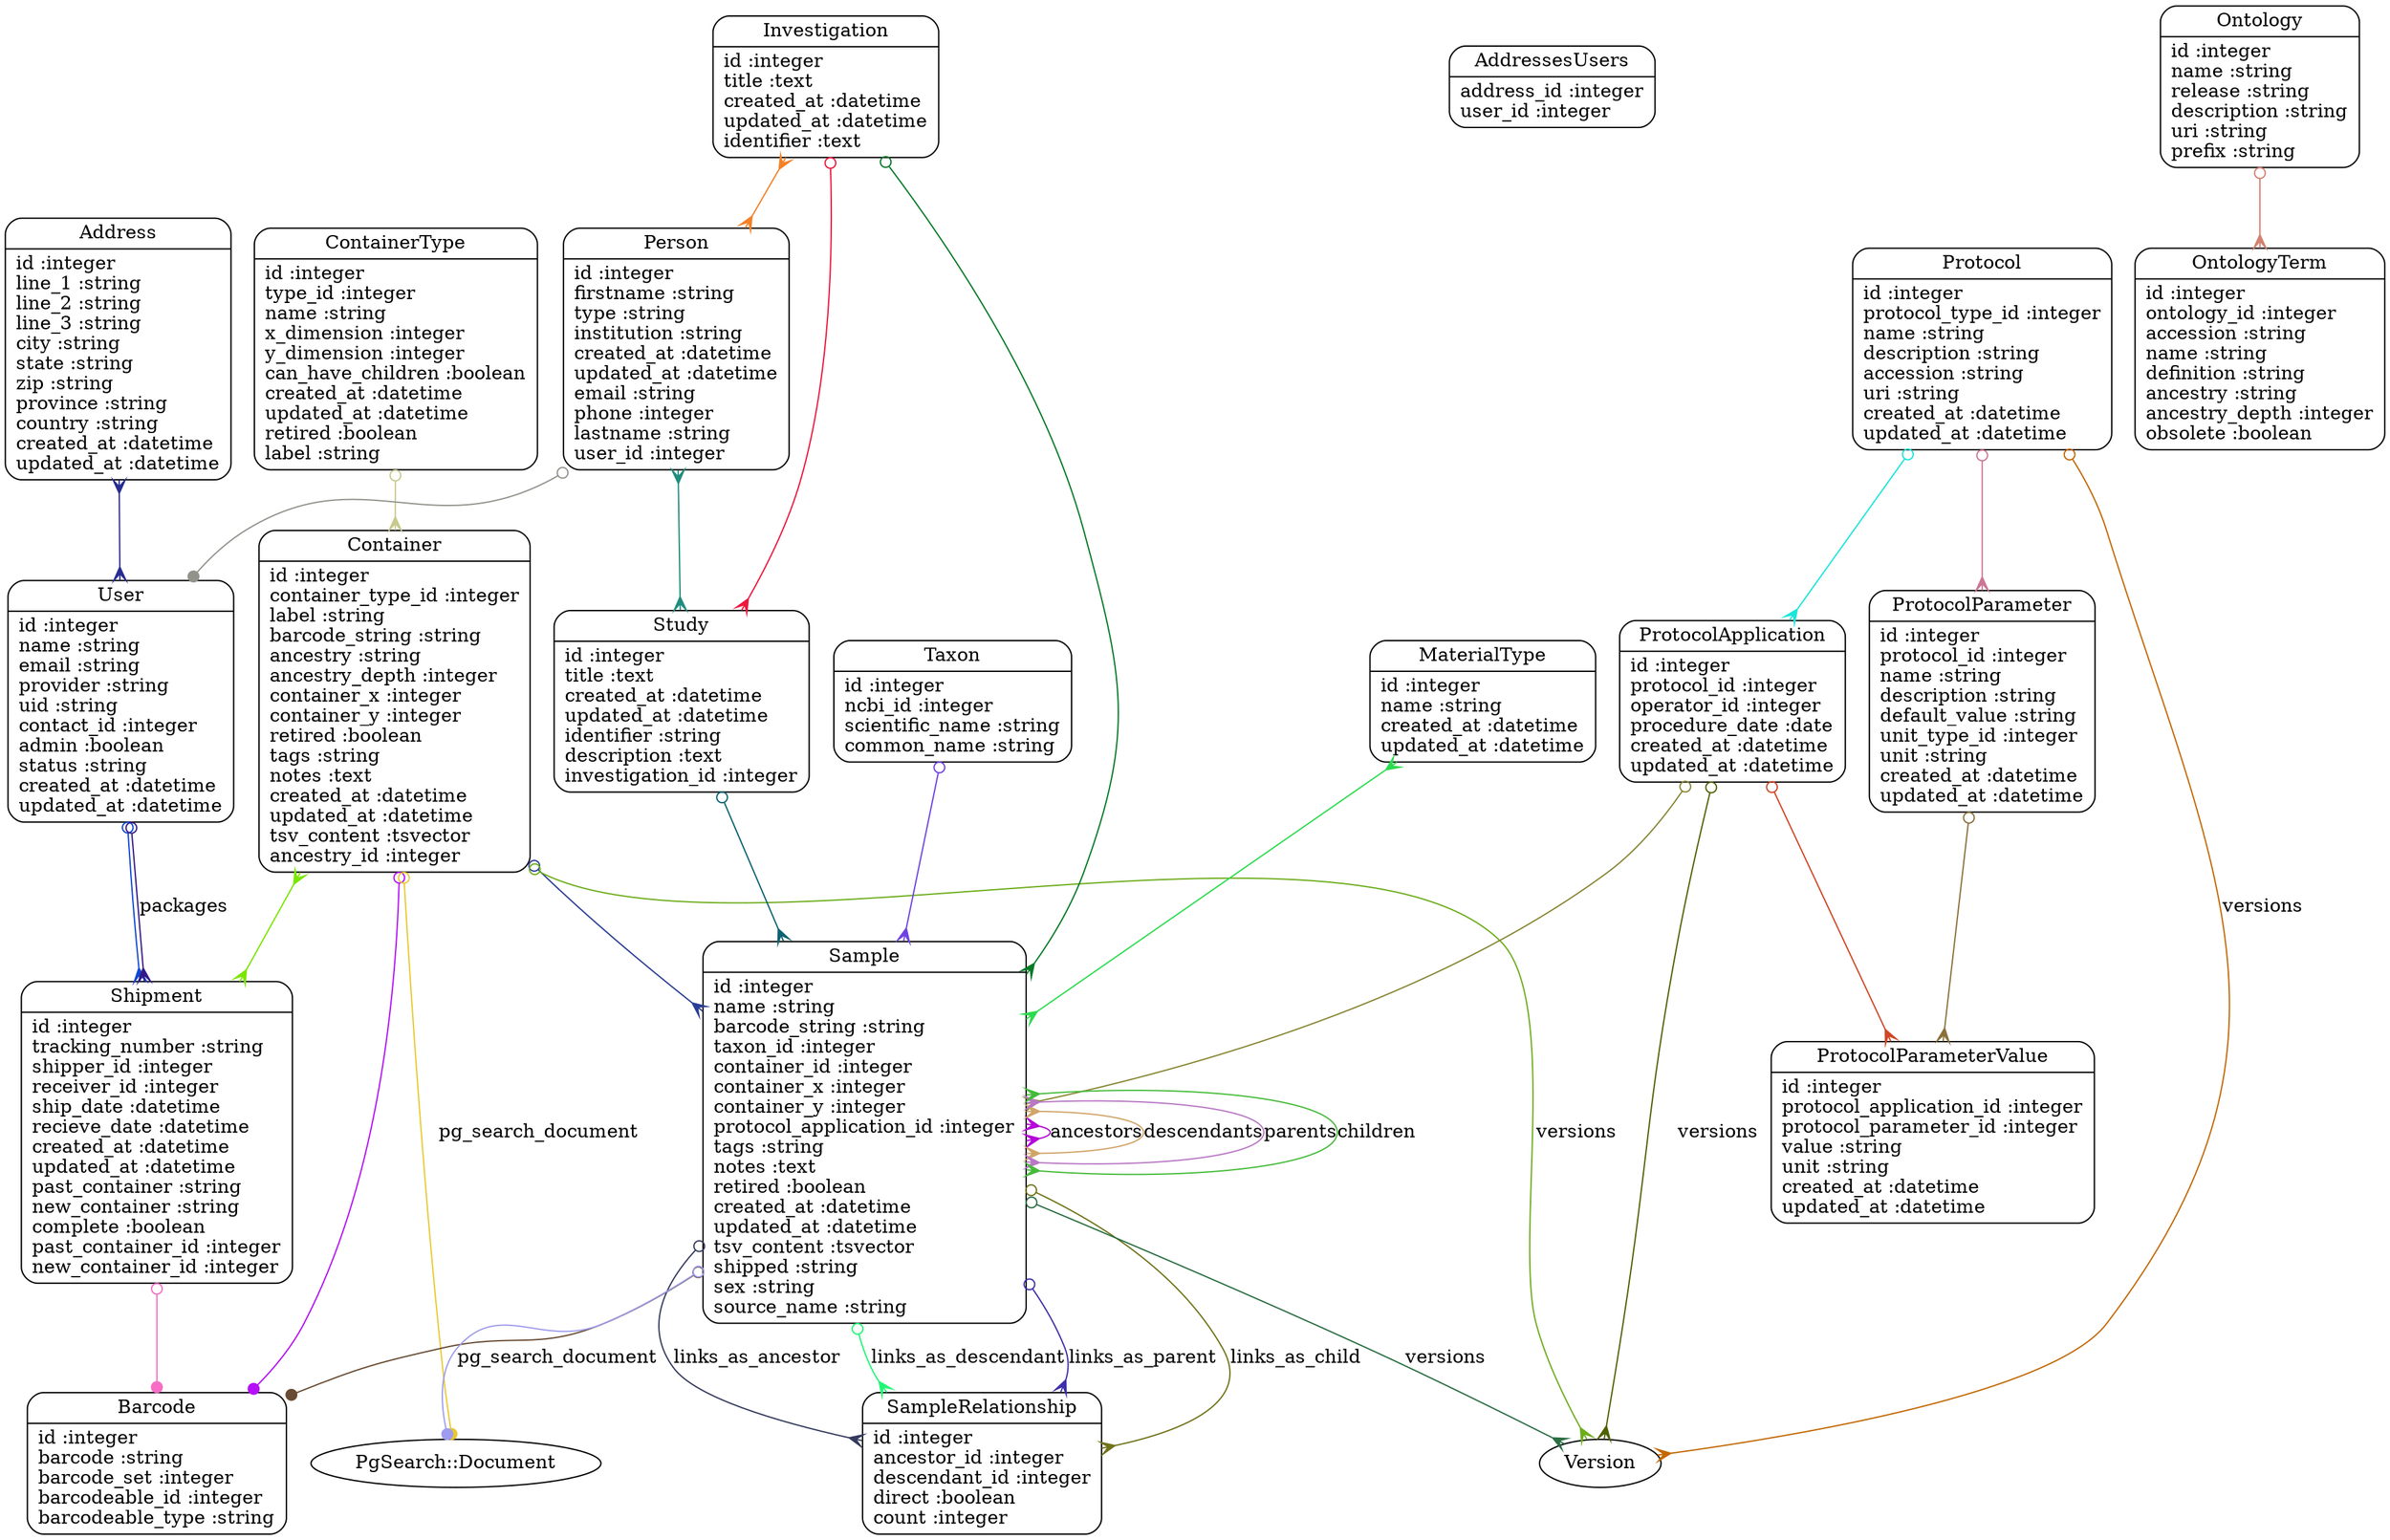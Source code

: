 digraph models_diagram {
	graph[overlap=false, splines=true]
	"Address" [shape=Mrecord, label="{Address|id :integer\lline_1 :string\lline_2 :string\lline_3 :string\lcity :string\lstate :string\lzip :string\lprovince :string\lcountry :string\lcreated_at :datetime\lupdated_at :datetime\l}"]
	"AddressesUsers" [shape=Mrecord, label="{AddressesUsers|address_id :integer\luser_id :integer\l}"]
	"Barcode" [shape=Mrecord, label="{Barcode|id :integer\lbarcode :string\lbarcode_set :integer\lbarcodeable_id :integer\lbarcodeable_type :string\l}"]
	"Container" [shape=Mrecord, label="{Container|id :integer\lcontainer_type_id :integer\llabel :string\lbarcode_string :string\lancestry :string\lancestry_depth :integer\lcontainer_x :integer\lcontainer_y :integer\lretired :boolean\ltags :string\lnotes :text\lcreated_at :datetime\lupdated_at :datetime\ltsv_content :tsvector\lancestry_id :integer\l}"]
	"ContainerType" [shape=Mrecord, label="{ContainerType|id :integer\ltype_id :integer\lname :string\lx_dimension :integer\ly_dimension :integer\lcan_have_children :boolean\lcreated_at :datetime\lupdated_at :datetime\lretired :boolean\llabel :string\l}"]
	"Investigation" [shape=Mrecord, label="{Investigation|id :integer\ltitle :text\lcreated_at :datetime\lupdated_at :datetime\lidentifier :text\l}"]
	"MaterialType" [shape=Mrecord, label="{MaterialType|id :integer\lname :string\lcreated_at :datetime\lupdated_at :datetime\l}"]
	"Ontology" [shape=Mrecord, label="{Ontology|id :integer\lname :string\lrelease :string\ldescription :string\luri :string\lprefix :string\l}"]
	"OntologyTerm" [shape=Mrecord, label="{OntologyTerm|id :integer\lontology_id :integer\laccession :string\lname :string\ldefinition :string\lancestry :string\lancestry_depth :integer\lobsolete :boolean\l}"]
	"Person" [shape=Mrecord, label="{Person|id :integer\lfirstname :string\ltype :string\linstitution :string\lcreated_at :datetime\lupdated_at :datetime\lemail :string\lphone :integer\llastname :string\luser_id :integer\l}"]
	"Protocol" [shape=Mrecord, label="{Protocol|id :integer\lprotocol_type_id :integer\lname :string\ldescription :string\laccession :string\luri :string\lcreated_at :datetime\lupdated_at :datetime\l}"]
	"ProtocolApplication" [shape=Mrecord, label="{ProtocolApplication|id :integer\lprotocol_id :integer\loperator_id :integer\lprocedure_date :date\lcreated_at :datetime\lupdated_at :datetime\l}"]
	"ProtocolParameter" [shape=Mrecord, label="{ProtocolParameter|id :integer\lprotocol_id :integer\lname :string\ldescription :string\ldefault_value :string\lunit_type_id :integer\lunit :string\lcreated_at :datetime\lupdated_at :datetime\l}"]
	"ProtocolParameterValue" [shape=Mrecord, label="{ProtocolParameterValue|id :integer\lprotocol_application_id :integer\lprotocol_parameter_id :integer\lvalue :string\lunit :string\lcreated_at :datetime\lupdated_at :datetime\l}"]
	"Sample" [shape=Mrecord, label="{Sample|id :integer\lname :string\lbarcode_string :string\ltaxon_id :integer\lcontainer_id :integer\lcontainer_x :integer\lcontainer_y :integer\lprotocol_application_id :integer\ltags :string\lnotes :text\lretired :boolean\lcreated_at :datetime\lupdated_at :datetime\ltsv_content :tsvector\lshipped :string\lsex :string\lsource_name :string\l}"]
	"SampleRelationship" [shape=Mrecord, label="{SampleRelationship|id :integer\lancestor_id :integer\ldescendant_id :integer\ldirect :boolean\lcount :integer\l}"]
	"Shipment" [shape=Mrecord, label="{Shipment|id :integer\ltracking_number :string\lshipper_id :integer\lreceiver_id :integer\lship_date :datetime\lrecieve_date :datetime\lcreated_at :datetime\lupdated_at :datetime\lpast_container :string\lnew_container :string\lcomplete :boolean\lpast_container_id :integer\lnew_container_id :integer\l}"]
	"Study" [shape=Mrecord, label="{Study|id :integer\ltitle :text\lcreated_at :datetime\lupdated_at :datetime\lidentifier :string\ldescription :text\linvestigation_id :integer\l}"]
	"Taxon" [shape=Mrecord, label="{Taxon|id :integer\lncbi_id :integer\lscientific_name :string\lcommon_name :string\l}"]
	"User" [shape=Mrecord, label="{User|id :integer\lname :string\lemail :string\lprovider :string\luid :string\lcontact_id :integer\ladmin :boolean\lstatus :string\lcreated_at :datetime\lupdated_at :datetime\l}"]
	"Address" -> "User" [arrowtail=crow, arrowhead=crow, dir=both color="#272D93"]
	"Container" -> "Sample" [arrowtail=odot, arrowhead=crow, dir=both color="#2A3E95"]
	"Container" -> "Barcode" [arrowtail=odot, arrowhead=dot, dir=both color="#B510F7"]
	"Container" -> "Shipment" [arrowtail=crow, arrowhead=crow, dir=both color="#7AE700"]
	"Container" -> "Version" [label="versions", arrowtail=odot, arrowhead=crow, dir=both color="#6CAD1B"]
	"Container" -> "PgSearch::Document" [label="pg_search_document", arrowtail=odot, arrowhead=dot, dir=both color="#E8C931"]
	"ContainerType" -> "Container" [arrowtail=odot, arrowhead=crow, dir=both color="#C7CA8C"]
	"Investigation" -> "Study" [arrowtail=odot, arrowhead=crow, dir=both color="#EF173C"]
	"Investigation" -> "Sample" [arrowtail=odot, arrowhead=crow, dir=both color="#057B27"]
	"Investigation" -> "Person" [arrowtail=crow, arrowhead=crow, dir=both color="#F58128"]
	"MaterialType" -> "Sample" [arrowtail=crow, arrowhead=crow, dir=both color="#2BDC4D"]
	"Ontology" -> "OntologyTerm" [arrowtail=odot, arrowhead=crow, dir=both color="#D48171"]
	"Person" -> "Study" [arrowtail=crow, arrowhead=crow, dir=both color="#218D7D"]
	"Person" -> "User" [arrowtail=odot, arrowhead=dot, dir=both color="#92938B"]
	"Protocol" -> "ProtocolApplication" [arrowtail=odot, arrowhead=crow, dir=both color="#1AE6DC"]
	"Protocol" -> "ProtocolParameter" [arrowtail=odot, arrowhead=crow, dir=both color="#CD7696"]
	"Protocol" -> "Version" [label="versions", arrowtail=odot, arrowhead=crow, dir=both color="#C36804"]
	"ProtocolApplication" -> "Sample" [arrowtail=odot, arrowhead=crow, dir=both color="#878633"]
	"ProtocolApplication" -> "ProtocolParameterValue" [arrowtail=odot, arrowhead=crow, dir=both color="#D24625"]
	"ProtocolApplication" -> "Version" [label="versions", arrowtail=odot, arrowhead=crow, dir=both color="#4E6101"]
	"ProtocolParameter" -> "ProtocolParameterValue" [arrowtail=odot, arrowhead=crow, dir=both color="#8C703B"]
	"Sample" -> "Barcode" [arrowtail=odot, arrowhead=dot, dir=both color="#684B32"]
	"Sample" -> "SampleRelationship" [label="links_as_ancestor", arrowtail=odot, arrowhead=crow, dir=both color="#353B5D"]
	"Sample" -> "SampleRelationship" [label="links_as_descendant", arrowtail=odot, arrowhead=crow, dir=both color="#20F873"]
	"Sample" -> "Sample" [label="ancestors", arrowtail=crow, arrowhead=crow, dir=both color="#B606D9"]
	"Sample" -> "Sample" [label="descendants", arrowtail=crow, arrowhead=crow, dir=both color="#D1A569"]
	"Sample" -> "SampleRelationship" [label="links_as_parent", arrowtail=odot, arrowhead=crow, dir=both color="#3D2FAA"]
	"Sample" -> "SampleRelationship" [label="links_as_child", arrowtail=odot, arrowhead=crow, dir=both color="#707318"]
	"Sample" -> "Sample" [label="parents", arrowtail=crow, arrowhead=crow, dir=both color="#B978C4"]
	"Sample" -> "Sample" [label="children", arrowtail=crow, arrowhead=crow, dir=both color="#47BB3B"]
	"Sample" -> "PgSearch::Document" [label="pg_search_document", arrowtail=odot, arrowhead=dot, dir=both color="#9E9CEE"]
	"Sample" -> "Version" [label="versions", arrowtail=odot, arrowhead=crow, dir=both color="#2A6F43"]
	"Shipment" -> "Barcode" [arrowtail=odot, arrowhead=dot, dir=both color="#F76DC6"]
	"Study" -> "Sample" [arrowtail=odot, arrowhead=crow, dir=both color="#0B6271"]
	"Taxon" -> "Sample" [arrowtail=odot, arrowhead=crow, dir=both color="#7043E4"]
	"User" -> "Shipment" [arrowtail=odot, arrowhead=crow, dir=both color="#0E47D5"]
	"User" -> "Shipment" [label="packages", arrowtail=odot, arrowhead=crow, dir=both color="#341987"]
}
